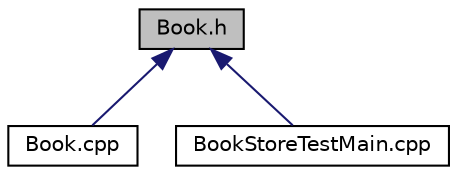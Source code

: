 digraph "Book.h"
{
  edge [fontname="Helvetica",fontsize="10",labelfontname="Helvetica",labelfontsize="10"];
  node [fontname="Helvetica",fontsize="10",shape=record];
  Node1 [label="Book.h",height=0.2,width=0.4,color="black", fillcolor="grey75", style="filled", fontcolor="black"];
  Node1 -> Node2 [dir="back",color="midnightblue",fontsize="10",style="solid"];
  Node2 [label="Book.cpp",height=0.2,width=0.4,color="black", fillcolor="white", style="filled",URL="$Book_8cpp.html",tooltip="This file implements Book class functions. "];
  Node1 -> Node3 [dir="back",color="midnightblue",fontsize="10",style="solid"];
  Node3 [label="BookStoreTestMain.cpp",height=0.2,width=0.4,color="black", fillcolor="white", style="filled",URL="$BookStoreTestMain_8cpp.html",tooltip="This file implements BookStoreTestMain class functions. "];
}
